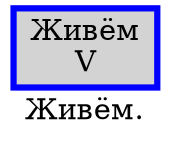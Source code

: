 digraph SENTENCE_3275 {
	graph [label="Живём."]
	node [style=filled]
		0 [label="Живём
V" color=blue fillcolor=lightgray penwidth=3 shape=box]
}